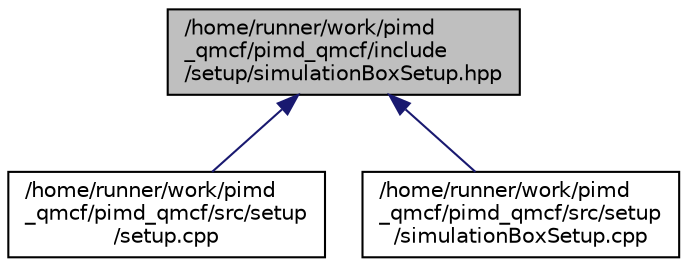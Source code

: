 digraph "/home/runner/work/pimd_qmcf/pimd_qmcf/include/setup/simulationBoxSetup.hpp"
{
 // LATEX_PDF_SIZE
  edge [fontname="Helvetica",fontsize="10",labelfontname="Helvetica",labelfontsize="10"];
  node [fontname="Helvetica",fontsize="10",shape=record];
  Node1 [label="/home/runner/work/pimd\l_qmcf/pimd_qmcf/include\l/setup/simulationBoxSetup.hpp",height=0.2,width=0.4,color="black", fillcolor="grey75", style="filled", fontcolor="black",tooltip=" "];
  Node1 -> Node2 [dir="back",color="midnightblue",fontsize="10",style="solid",fontname="Helvetica"];
  Node2 [label="/home/runner/work/pimd\l_qmcf/pimd_qmcf/src/setup\l/setup.cpp",height=0.2,width=0.4,color="black", fillcolor="white", style="filled",URL="$setup_8cpp.html",tooltip=" "];
  Node1 -> Node3 [dir="back",color="midnightblue",fontsize="10",style="solid",fontname="Helvetica"];
  Node3 [label="/home/runner/work/pimd\l_qmcf/pimd_qmcf/src/setup\l/simulationBoxSetup.cpp",height=0.2,width=0.4,color="black", fillcolor="white", style="filled",URL="$simulationBoxSetup_8cpp.html",tooltip=" "];
}
